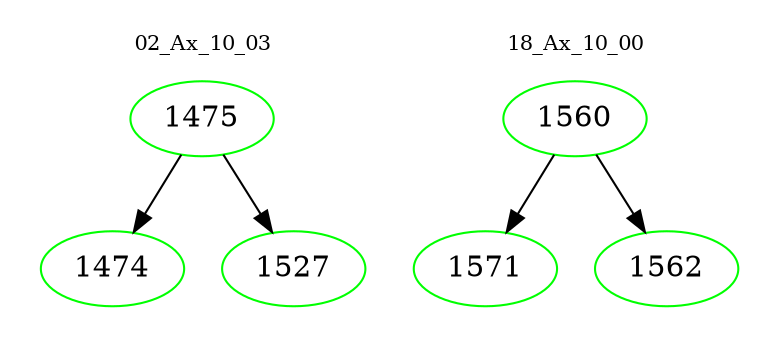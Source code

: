 digraph{
subgraph cluster_0 {
color = white
label = "02_Ax_10_03";
fontsize=10;
T0_1475 [label="1475", color="green"]
T0_1475 -> T0_1474 [color="black"]
T0_1474 [label="1474", color="green"]
T0_1475 -> T0_1527 [color="black"]
T0_1527 [label="1527", color="green"]
}
subgraph cluster_1 {
color = white
label = "18_Ax_10_00";
fontsize=10;
T1_1560 [label="1560", color="green"]
T1_1560 -> T1_1571 [color="black"]
T1_1571 [label="1571", color="green"]
T1_1560 -> T1_1562 [color="black"]
T1_1562 [label="1562", color="green"]
}
}
